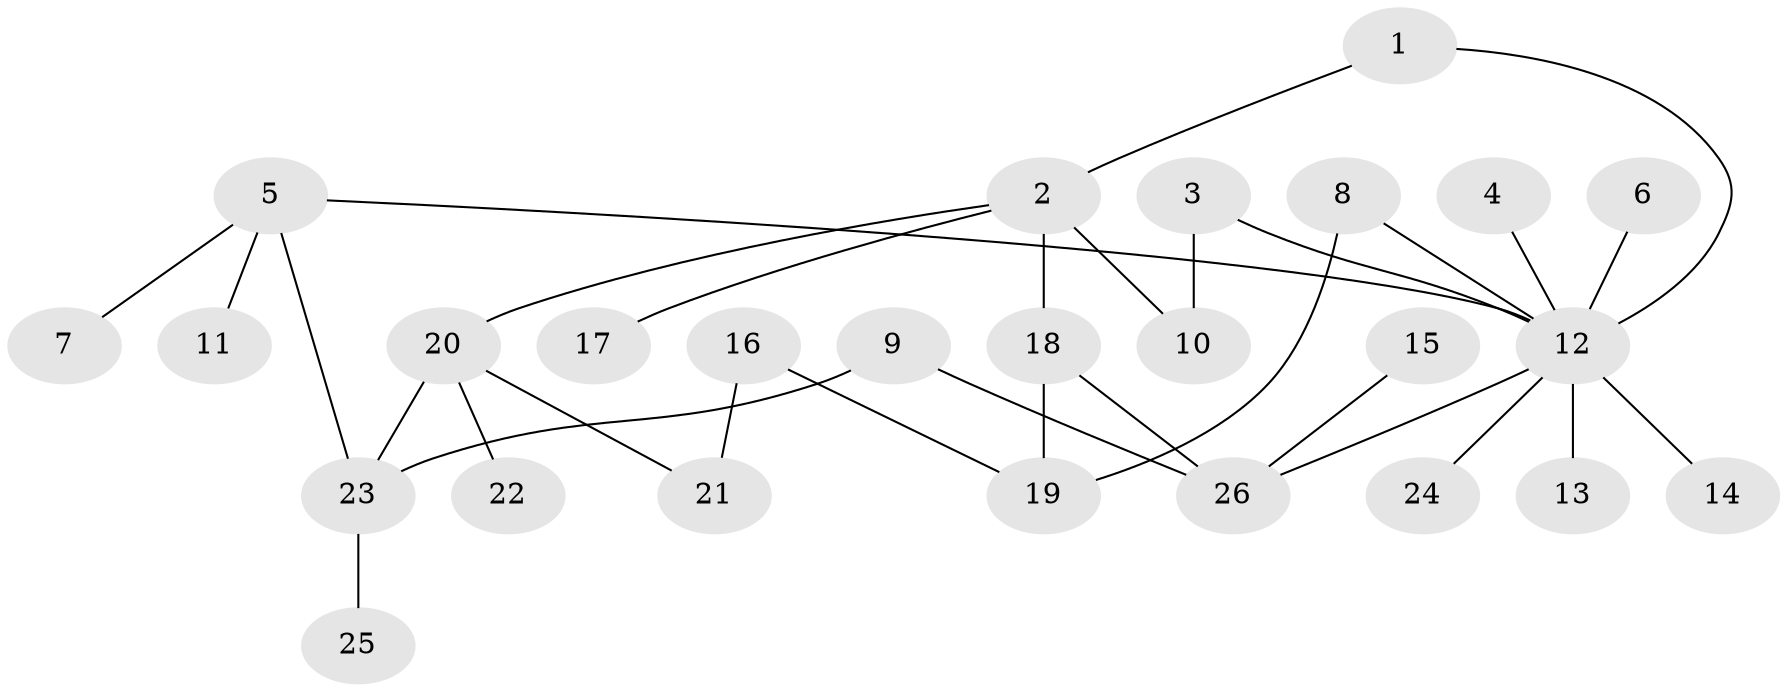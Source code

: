 // original degree distribution, {8: 0.019230769230769232, 2: 0.19230769230769232, 13: 0.019230769230769232, 5: 0.057692307692307696, 7: 0.038461538461538464, 1: 0.5384615384615384, 4: 0.057692307692307696, 3: 0.07692307692307693}
// Generated by graph-tools (version 1.1) at 2025/36/03/04/25 23:36:54]
// undirected, 26 vertices, 31 edges
graph export_dot {
  node [color=gray90,style=filled];
  1;
  2;
  3;
  4;
  5;
  6;
  7;
  8;
  9;
  10;
  11;
  12;
  13;
  14;
  15;
  16;
  17;
  18;
  19;
  20;
  21;
  22;
  23;
  24;
  25;
  26;
  1 -- 2 [weight=1.0];
  1 -- 12 [weight=1.0];
  2 -- 10 [weight=1.0];
  2 -- 17 [weight=1.0];
  2 -- 18 [weight=2.0];
  2 -- 20 [weight=1.0];
  3 -- 10 [weight=1.0];
  3 -- 12 [weight=1.0];
  4 -- 12 [weight=1.0];
  5 -- 7 [weight=1.0];
  5 -- 11 [weight=1.0];
  5 -- 12 [weight=1.0];
  5 -- 23 [weight=1.0];
  6 -- 12 [weight=1.0];
  8 -- 12 [weight=1.0];
  8 -- 19 [weight=1.0];
  9 -- 23 [weight=1.0];
  9 -- 26 [weight=1.0];
  12 -- 13 [weight=1.0];
  12 -- 14 [weight=1.0];
  12 -- 24 [weight=1.0];
  12 -- 26 [weight=1.0];
  15 -- 26 [weight=1.0];
  16 -- 19 [weight=1.0];
  16 -- 21 [weight=1.0];
  18 -- 19 [weight=1.0];
  18 -- 26 [weight=1.0];
  20 -- 21 [weight=1.0];
  20 -- 22 [weight=1.0];
  20 -- 23 [weight=1.0];
  23 -- 25 [weight=1.0];
}
